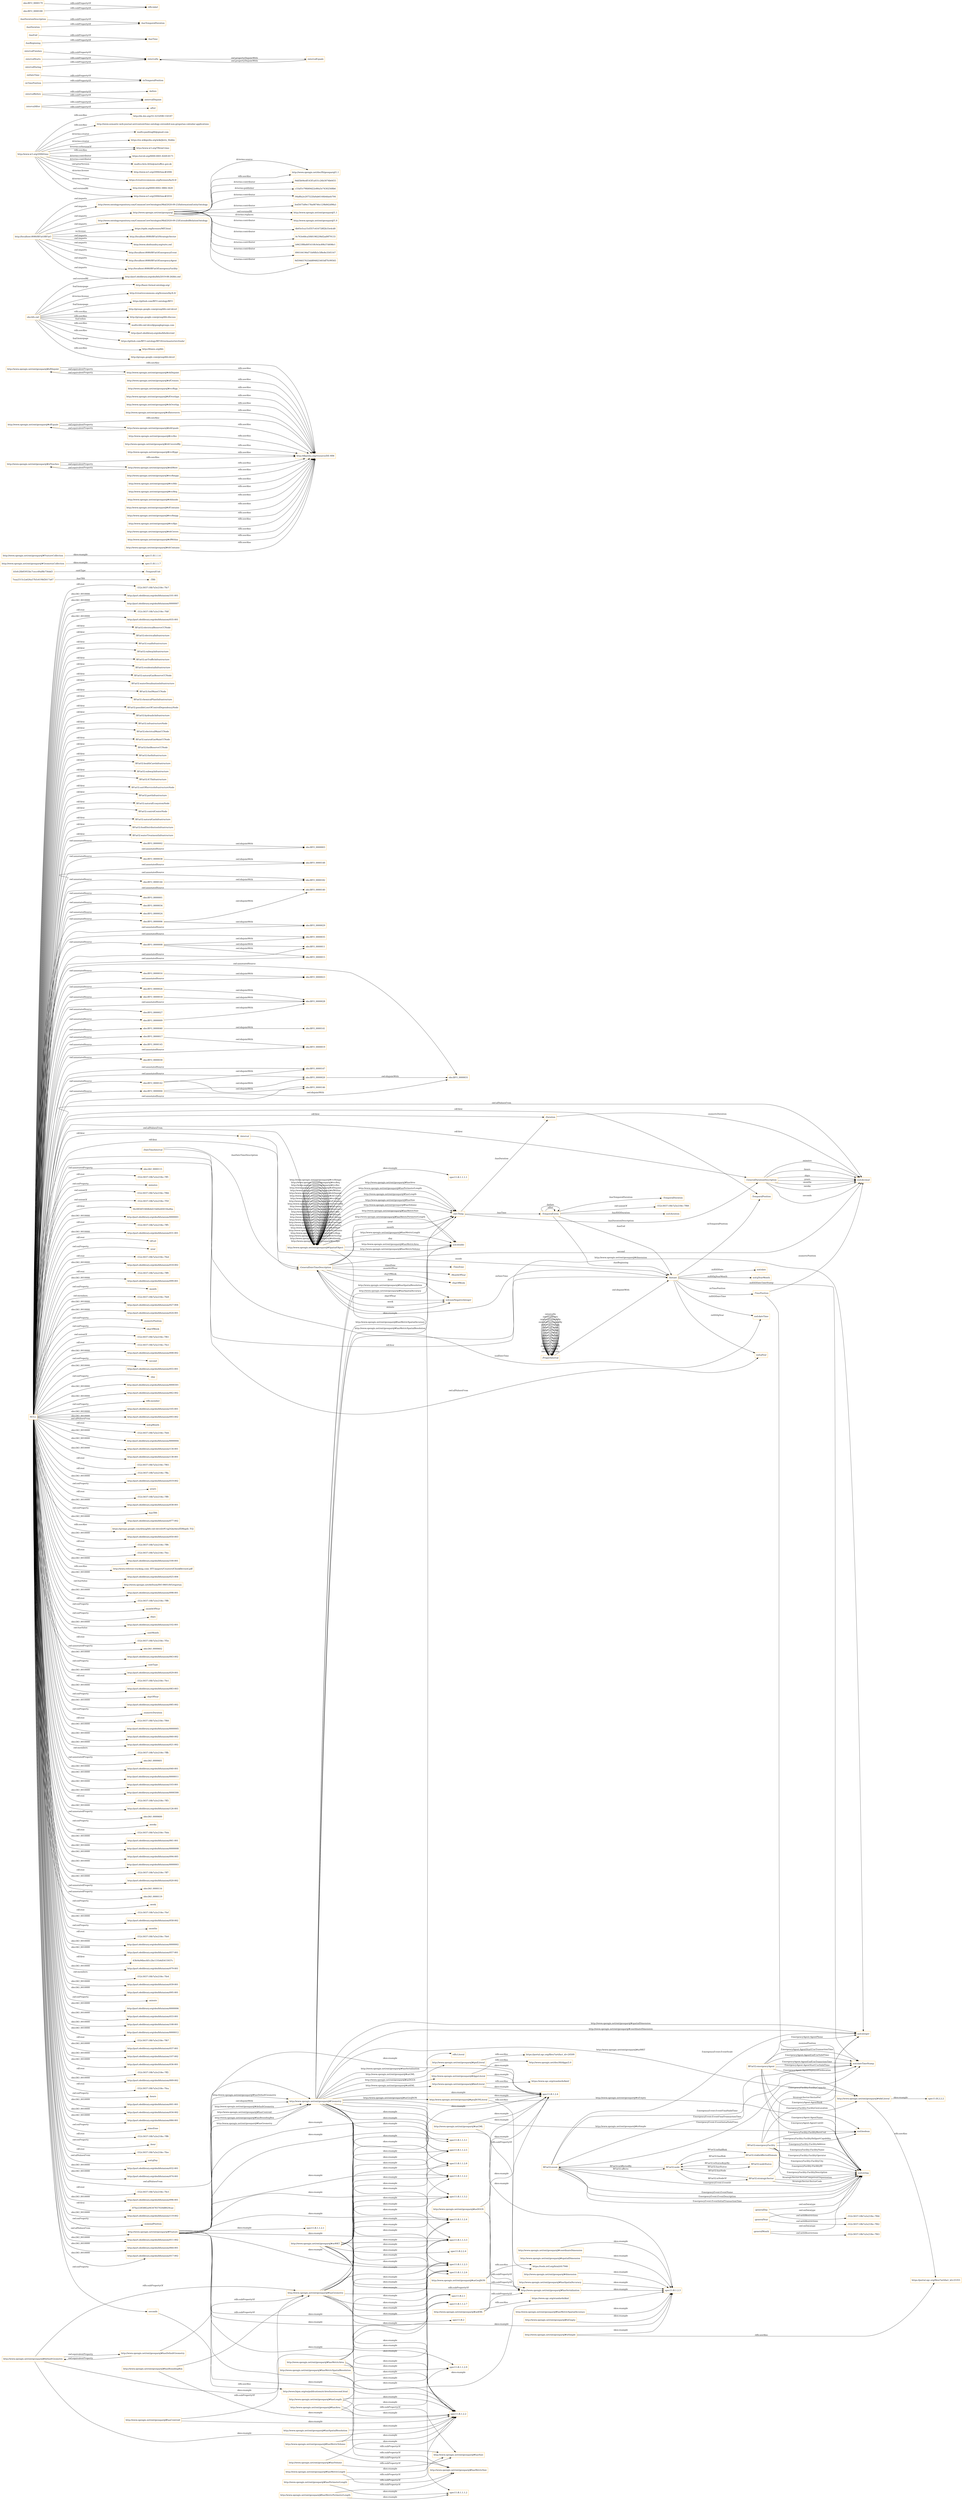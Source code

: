 digraph ar2dtool_diagram { 
rankdir=LR;
size="1501"
node [shape = rectangle, color="orange"]; "BFiaO2:electricalReserveCCNode" "BFiaO2:electricalInfrastructure" "BFiaO2:roadInfrastructure" "BFiaO2:railwayInfrastructure" "BFiaO2:node" "BFiaO2:event" "BFiaO2:airTrafficInfrastructure" "BFiaO2:strategicSector" "BFiaO2:residentialInfrastructure" "BFiaO2:emergencyAgent" "BFiaO2:emergencyFacility" "BFiaO2:nodeStatus" "BFiaO2:riskInAffectedDomain" "BFiaO2:naturalGasReserveCCNode" "BFiaO2:waterDesalinationInfrastructure" "BFiaO2:fuelMainCCNode" "BFiaO2:chemicalPlantInfrastructure" "BFiaO2:possibleLossOfControlDependencyNode" "BFiaO2:hydraulicInfrastructure" "BFiaO2:infrastructureNode" "BFiaO2:electricalMainCCNode" "BFiaO2:naturalGasMainCCNode" "BFiaO2:fuelReserveCCNode" "BFiaO2:fuelInfrastructure" "BFiaO2:healthCareInfrastructure" "BFiaO2:subwayInfrastructure" "BFiaO2:ICTInfrastructure" "BFiaO2:outOfServiceInfrastructureNode" "BFiaO2:portInfrastructure" "BFiaO2:naturalEcosystemNode" "BFiaO2:controlCenterNode" "BFiaO2:naturalGasInfrastructure" "BFiaO2:foodDistributionInfrastructure" "BFiaO2:waterTreatmentInfrastructure" "obo:BFO_0000002" "obo:BFO_0000144" "obo:BFO_0000035" "obo:BFO_0000003" "obo:BFO_0000148" "obo:BFO_0000026" "obo:BFO_0000008" "obo:BFO_0000141" "obo:BFO_0000001" "obo:BFO_0000034" "obo:BFO_0000024" "obo:BFO_0000006" "obo:BFO_0000016" "obo:BFO_0000038" "obo:BFO_0000028" "obo:BFO_0000140" "obo:BFO_0000031" "obo:BFO_0000029" "obo:BFO_0000019" "obo:BFO_0000147" "obo:BFO_0000040" "obo:BFO_0000023" "obo:BFO_0000182" "obo:BFO_0000027" "obo:BFO_0000017" "obo:BFO_0000011" "obo:BFO_0000009" "obo:BFO_0000145" "obo:BFO_0000142" "obo:BFO_0000030" "obo:BFO_0000020" "obo:BFO_0000004" "obo:BFO_0000015" "obo:BFO_0000018" "obo:BFO_0000146" ":TimeZone" ":GeneralDateTimeDescription" ":DateTimeInterval" ":TRS" ":TemporalDuration" ":Duration" ":GeneralDurationDescription" ":ProperInterval" ":TimePosition" "b5efc2fb85955bc7cecc49af8b756dd3" "7eaa2515c2a626a57b5c619bf2617a67" ":TemporalPosition" ":Interval" ":TemporalEntity" ":MonthOfYear" ":TemporalUnit" ":Instant" ":DayOfWeek" "http://www.opengis.net/ont/geosparql#SpatialObject" "http://www.opengis.net/ont/geosparql#GeometryCollection" "http://www.opengis.net/ont/geosparql#Geometry" "http://www.opengis.net/ont/geosparql#FeatureCollection" "http://www.opengis.net/ont/geosparql#Feature" ; /*classes style*/
	"http://www.opengis.net/ont/geosparql#sfDisjoint" -> "http://dbpedia.org/resource/DE-9IM" [ label = "rdfs:seeAlso" ];
	"http://www.opengis.net/ont/geosparql#sfDisjoint" -> "http://www.opengis.net/ont/geosparql#ehDisjoint" [ label = "owl:equivalentProperty" ];
	"http://www.opengis.net/ont/geosparql#asKML" -> "spec11:B.1.2.4" [ label = "skos:example" ];
	"http://www.opengis.net/ont/geosparql#asKML" -> "http://www.opengis.net/ont/geosparql#hasSerialization" [ label = "rdfs:subPropertyOf" ];
	"http://www.opengis.net/ont/geosparql#asKML" -> "https://www.ogc.org/standards/kml" [ label = "rdfs:seeAlso" ];
	"http://www.w3.org/2006/time" -> "http://orcid.org/0000-0002-3884-3420" [ label = "dcterms:creator" ];
	"http://www.w3.org/2006/time" -> "http://www.w3.org/TR/owl-time" [ label = "rdfs:seeAlso" ];
	"http://www.w3.org/2006/time" -> "http://dx.doi.org/10.3233/SW-150187" [ label = "rdfs:seeAlso" ];
	"http://www.w3.org/2006/time" -> "http://www.semantic-web-journal.net/content/time-ontology-extended-non-gregorian-calendar-applications" [ label = "rdfs:seeAlso" ];
	"http://www.w3.org/2006/time" -> "http://www.w3.org/TR/owl-time" [ label = "dcterms:isVersionOf" ];
	"http://www.w3.org/2006/time" -> "http://www.w3.org/2006/time#2016" [ label = "owl:versionIRI" ];
	"http://www.w3.org/2006/time" -> "mailto:panfeng66@gmail.com" [ label = "dcterms:creator" ];
	"http://www.w3.org/2006/time" -> "https://en.wikipedia.org/wiki/Jerry_Hobbs" [ label = "dcterms:creator" ];
	"http://www.w3.org/2006/time" -> "https://orcid.org/0000-0001-8269-8171" [ label = "dcterms:contributor" ];
	"http://www.w3.org/2006/time" -> "mailto:chris.little@metoffice.gov.uk" [ label = "dcterms:contributor" ];
	"http://www.w3.org/2006/time" -> "http://www.w3.org/2006/time#2006" [ label = "owl:priorVersion" ];
	"http://www.w3.org/2006/time" -> "https://creativecommons.org/licenses/by/4.0/" [ label = "dcterms:license" ];
	":generalDay" -> "-552c3037:18b7a5e218e:-7f64" [ label = "owl:withRestrictions" ];
	":generalDay" -> "xsd:string" [ label = "owl:onDatatype" ];
	":intervalBefore" -> ":intervalDisjoint" [ label = "rdfs:subPropertyOf" ];
	":intervalBefore" -> ":before" [ label = "rdfs:subPropertyOf" ];
	"http://www.opengis.net/ont/geosparql#hasSpatialResolution" -> "spec11:B.1.2.2" [ label = "skos:example" ];
	"http://www.opengis.net/ont/geosparql#asGeoJSON" -> "spec11:B.1.2.4" [ label = "skos:example" ];
	"http://www.opengis.net/ont/geosparql#asGeoJSON" -> "http://www.opengis.net/ont/geosparql#hasSerialization" [ label = "rdfs:subPropertyOf" ];
	"http://www.opengis.net/ont/geosparql#asGeoJSON" -> "https://tools.ietf.org/html/rfc7946" [ label = "rdfs:seeAlso" ];
	":inDateTime" -> ":inTemporalPosition" [ label = "rdfs:subPropertyOf" ];
	":intervalFinishes" -> ":intervalIn" [ label = "rdfs:subPropertyOf" ];
	"http://www.opengis.net/ont/geosparql#defaultGeometry" -> "spec11:B.2.1" [ label = "skos:example" ];
	"http://www.opengis.net/ont/geosparql#defaultGeometry" -> "http://www.opengis.net/ont/geosparql#hasGeometry" [ label = "rdfs:subPropertyOf" ];
	"http://www.opengis.net/ont/geosparql#defaultGeometry" -> "spec11:B.1.2.2" [ label = "skos:example" ];
	"http://www.opengis.net/ont/geosparql#defaultGeometry" -> "http://www.opengis.net/ont/geosparql#hasDefaultGeometry" [ label = "owl:equivalentProperty" ];
	"http://www.opengis.net/ont/geosparql#dggsLiteral" -> "http://www.opengis.net/doc/AS/dggs/2.0" [ label = "rdfs:seeAlso" ];
	"http://www.opengis.net/ont/geosparql#dggsLiteral" -> "spec11:B.1.2.4" [ label = "skos:example" ];
	"http://www.opengis.net/ont/geosparql#hasMetricPerimeterLength" -> "http://www.opengis.net/ont/geosparql#hasMetricSize" [ label = "rdfs:subPropertyOf" ];
	"http://www.opengis.net/ont/geosparql#hasMetricPerimeterLength" -> "spec11:B.1.1.1.2" [ label = "skos:example" ];
	"http://www.opengis.net/ont/geosparql#hasMetricVolume" -> "spec11:B.1.2.2" [ label = "skos:example" ];
	"http://www.opengis.net/ont/geosparql#hasMetricVolume" -> "http://www.opengis.net/ont/geosparql#hasMetricSize" [ label = "rdfs:subPropertyOf" ];
	"http://www.opengis.net/ont/geosparql#hasMetricVolume" -> "spec11:B.1.1.2.9" [ label = "skos:example" ];
	":hasEnd" -> ":hasTime" [ label = "rdfs:subPropertyOf" ];
	"http://www.opengis.net/ont/geosparql#hasMetricSpatialAccuracy" -> "spec11:B.1.2.3" [ label = "skos:example" ];
	"http://www.opengis.net/ont/geosparql#SpatialObject" -> "spec11:B.1.1.1.1" [ label = "skos:example" ];
	"http://www.opengis.net/ont/geosparql#SpatialObject" -> "spec11:B.1.1.1.2" [ label = "skos:example" ];
	"obo:BFO_0000002" -> "obo:BFO_0000003" [ label = "owl:disjointWith" ];
	"obo:BFO_0000144" -> "obo:BFO_0000182" [ label = "owl:disjointWith" ];
	"http://www.opengis.net/ont/geosparql#sfCrosses" -> "http://dbpedia.org/resource/DE-9IM" [ label = "rdfs:seeAlso" ];
	":hasDurationDescription" -> ":hasTemporalDuration" [ label = "rdfs:subPropertyOf" ];
	"http://www.opengis.net/ont/geosparql#asDGGS" -> "spec11:B.1.2.4" [ label = "skos:example" ];
	"http://www.opengis.net/ont/geosparql#asDGGS" -> "http://www.opengis.net/ont/geosparql#hasSerialization" [ label = "rdfs:subPropertyOf" ];
	"http://www.opengis.net/ont/geosparql#rcc8tpp" -> "http://dbpedia.org/resource/DE-9IM" [ label = "rdfs:seeAlso" ];
	"http://www.opengis.net/ont/geosparql" -> "http://www.opengis.net/doc/IS/geosparql/1.1" [ label = "rdfs:seeAlso" ];
	"http://www.opengis.net/ont/geosparql" -> "9dd5b04edf143f1a031c26b3074b6455" [ label = "dcterms:contributor" ];
	"http://www.opengis.net/ont/geosparql" -> "c33af1e79fd49d22e80a5e74302568b6" [ label = "dcterms:publisher" ];
	"http://www.opengis.net/ont/geosparql" -> "04a8fa2e207522fa0ab6144b4daeb704" [ label = "dcterms:contributor" ];
	"http://www.opengis.net/ont/geosparql" -> "3ed5675d9e178a08746c129b842d98a1" [ label = "dcterms:contributor" ];
	"http://www.opengis.net/ont/geosparql" -> "http://www.opengis.net/ont/geosparql/1.1" [ label = "owl:versionIRI" ];
	"http://www.opengis.net/ont/geosparql" -> "http://www.opengis.net/ont/geosparql/1.0" [ label = "dcterms:replaces" ];
	"http://www.opengis.net/ont/geosparql" -> "4b05e5ca15cf357c416728f2b33e4cd0" [ label = "dcterms:contributor" ];
	"http://www.opengis.net/ont/geosparql" -> "0c763e68ca5f48198229bf2ad9f79133" [ label = "dcterms:contributor" ];
	"http://www.opengis.net/ont/geosparql" -> "b9623f8bd0f1610fc9cbc89b37d698e1" [ label = "dcterms:contributor" ];
	"http://www.opengis.net/ont/geosparql" -> "890104196d71bf4fb5c5f8e8e3505167" [ label = "dcterms:contributor" ];
	"http://www.opengis.net/ont/geosparql" -> "http://www.opengis.net/doc/IS/geosparql/1.1" [ label = "dcterms:source" ];
	"http://www.opengis.net/ont/geosparql" -> "9d594657633dd894825403df7fc99565" [ label = "dcterms:contributor" ];
	":intervalIn" -> ":intervalEquals" [ label = "owl:propertyDisjointWith" ];
	":inTimePosition" -> ":inTemporalPosition" [ label = "rdfs:subPropertyOf" ];
	"http://www.opengis.net/ont/geosparql#sfOverlaps" -> "http://dbpedia.org/resource/DE-9IM" [ label = "rdfs:seeAlso" ];
	"http://www.opengis.net/ont/geosparql#ehDisjoint" -> "http://dbpedia.org/resource/DE-9IM" [ label = "rdfs:seeAlso" ];
	"http://www.opengis.net/ont/geosparql#ehDisjoint" -> "http://www.opengis.net/ont/geosparql#sfDisjoint" [ label = "owl:equivalentProperty" ];
	"obo:BFO_0000018" -> "obo:BFO_0000028" [ label = "owl:disjointWith" ];
	"http://www.opengis.net/ont/geosparql#hasMetricLength" -> "spec11:B.1.2.2" [ label = "skos:example" ];
	"http://www.opengis.net/ont/geosparql#hasMetricLength" -> "http://www.opengis.net/ont/geosparql#hasMetricSize" [ label = "rdfs:subPropertyOf" ];
	"obo:BFO_0000026" -> "obo:BFO_0000028" [ label = "owl:disjointWith" ];
	"http://www.opengis.net/ont/geosparql#ehOverlap" -> "http://dbpedia.org/resource/DE-9IM" [ label = "rdfs:seeAlso" ];
	"http://www.opengis.net/ont/geosparql#sfIntersects" -> "http://dbpedia.org/resource/DE-9IM" [ label = "rdfs:seeAlso" ];
	"http://www.opengis.net/ont/geosparql#hasPerimeterLength" -> "spec11:B.1.1.1.2" [ label = "skos:example" ];
	"http://www.opengis.net/ont/geosparql#hasPerimeterLength" -> "http://www.opengis.net/ont/geosparql#hasSize" [ label = "rdfs:subPropertyOf" ];
	"http://www.opengis.net/ont/geosparql#hasBoundingBox" -> "spec11:B.1.2.2" [ label = "skos:example" ];
	"http://www.opengis.net/ont/geosparql#hasBoundingBox" -> "http://www.opengis.net/ont/geosparql#hasGeometry" [ label = "rdfs:subPropertyOf" ];
	"http://www.opengis.net/ont/geosparql#sfEquals" -> "http://dbpedia.org/resource/DE-9IM" [ label = "rdfs:seeAlso" ];
	"http://www.opengis.net/ont/geosparql#sfEquals" -> "http://www.opengis.net/ont/geosparql#ehEquals" [ label = "owl:equivalentProperty" ];
	":generalYear" -> "-552c3037:18b7a5e218e:-7f62" [ label = "owl:withRestrictions" ];
	":generalYear" -> "xsd:string" [ label = "owl:onDatatype" ];
	"http://www.opengis.net/ont/geosparql#rcc8ec" -> "http://dbpedia.org/resource/DE-9IM" [ label = "rdfs:seeAlso" ];
	":intervalStarts" -> ":intervalIn" [ label = "rdfs:subPropertyOf" ];
	":intervalDuring" -> ":intervalIn" [ label = "rdfs:subPropertyOf" ];
	"http://www.opengis.net/ont/geosparql#wktLiteral" -> "spec11:B.2.2.2" [ label = "skos:example" ];
	"http://www.opengis.net/ont/geosparql#wktLiteral" -> "https://portal.ogc.org/files/?artifact_id=25355" [ label = "rdfs:seeAlso" ];
	":ProperInterval" -> ":Instant" [ label = "owl:disjointWith" ];
	":seconds" -> "http://www.bipm.org/en/publications/si-brochure/second.html" [ label = "rdfs:seeAlso" ];
	"obo:BFO_0000142" -> "obo:BFO_0000146" [ label = "owl:disjointWith" ];
	"obo:BFO_0000142" -> "obo:BFO_0000147" [ label = "owl:disjointWith" ];
	"http://www.opengis.net/ont/geosparql#isEmpty" -> "spec11:B.1.2.3" [ label = "skos:example" ];
	"http://www.opengis.net/ont/geosparql#ehCoveredBy" -> "http://dbpedia.org/resource/DE-9IM" [ label = "rdfs:seeAlso" ];
	"http://www.opengis.net/ont/geosparql#rcc8tppi" -> "http://dbpedia.org/resource/DE-9IM" [ label = "rdfs:seeAlso" ];
	"obo:BFO_0000008" -> "obo:BFO_0000011" [ label = "owl:disjointWith" ];
	"obo:BFO_0000008" -> "obo:BFO_0000035" [ label = "owl:disjointWith" ];
	"obo:BFO_0000008" -> "obo:BFO_0000015" [ label = "owl:disjointWith" ];
	":generalMonth" -> "-552c3037:18b7a5e218e:-7f63" [ label = "owl:withRestrictions" ];
	":generalMonth" -> "xsd:string" [ label = "owl:onDatatype" ];
	"http://www.opengis.net/ont/geosparql#sfTouches" -> "http://dbpedia.org/resource/DE-9IM" [ label = "rdfs:seeAlso" ];
	"http://www.opengis.net/ont/geosparql#sfTouches" -> "http://www.opengis.net/ont/geosparql#ehMeet" [ label = "owl:equivalentProperty" ];
	"http://www.opengis.net/ont/geosparql#rcc8ntppi" -> "http://dbpedia.org/resource/DE-9IM" [ label = "rdfs:seeAlso" ];
	":intervalEquals" -> ":intervalIn" [ label = "owl:propertyDisjointWith" ];
	"obo:BFO_0000016" -> "obo:BFO_0000023" [ label = "owl:disjointWith" ];
	"obo:BFO_0000179" -> "rdfs:label" [ label = "rdfs:subPropertyOf" ];
	"http://www.opengis.net/ont/geosparql#hasVolume" -> "spec11:B.1.2.2" [ label = "skos:example" ];
	"http://www.opengis.net/ont/geosparql#hasVolume" -> "http://www.opengis.net/ont/geosparql#hasSize" [ label = "rdfs:subPropertyOf" ];
	"http://www.opengis.net/ont/geosparql#hasCentroid" -> "http://www.opengis.net/ont/geosparql#hasGeometry" [ label = "rdfs:subPropertyOf" ];
	"http://www.opengis.net/ont/geosparql#hasCentroid" -> "spec11:B.1.2.2" [ label = "skos:example" ];
	"http://www.opengis.net/ont/geosparql#coordinateDimension" -> "spec11:B.1.2.3" [ label = "skos:example" ];
	"http://www.opengis.net/ont/geosparql#hasGeometry" -> "spec11:B.1.1.2.3" [ label = "skos:example" ];
	"http://www.opengis.net/ont/geosparql#hasGeometry" -> "spec11:B.1.1.2.6" [ label = "skos:example" ];
	"http://www.opengis.net/ont/geosparql#hasGeometry" -> "spec11:B.1.2.3" [ label = "skos:example" ];
	"http://www.opengis.net/ont/geosparql#hasGeometry" -> "spec11:B.1.2.4" [ label = "skos:example" ];
	"http://www.opengis.net/ont/geosparql#hasGeometry" -> "spec11:B.1.1.3.2" [ label = "skos:example" ];
	"http://www.opengis.net/ont/geosparql#hasGeometry" -> "spec11:B.1.2.2" [ label = "skos:example" ];
	"http://www.opengis.net/ont/geosparql#hasGeometry" -> "spec11:B.1.1.2.4" [ label = "skos:example" ];
	"http://www.opengis.net/ont/geosparql#hasGeometry" -> "spec11:B.1.1.2.5" [ label = "skos:example" ];
	"http://www.opengis.net/ont/geosparql#hasGeometry" -> "spec11:B.1.1.2.8" [ label = "skos:example" ];
	"http://www.opengis.net/ont/geosparql#hasGeometry" -> "spec11:B.2" [ label = "skos:example" ];
	"http://www.opengis.net/ont/geosparql#hasGeometry" -> "spec11:B.1.1.2.2" [ label = "skos:example" ];
	"http://www.opengis.net/ont/geosparql#hasGeometry" -> "spec11:B.1.1.3.3" [ label = "skos:example" ];
	"http://www.opengis.net/ont/geosparql#spatialDimension" -> "spec11:B.1.2.3" [ label = "skos:example" ];
	"http://www.opengis.net/ont/geosparql#rcc8dc" -> "http://dbpedia.org/resource/DE-9IM" [ label = "rdfs:seeAlso" ];
	"obo:BFO_0000040" -> "obo:BFO_0000141" [ label = "owl:disjointWith" ];
	"http://www.opengis.net/ont/geosparql#hasLength" -> "spec11:B.1.2.2" [ label = "skos:example" ];
	"http://www.opengis.net/ont/geosparql#hasLength" -> "http://www.opengis.net/ont/geosparql#hasSize" [ label = "rdfs:subPropertyOf" ];
	"http://www.opengis.net/ont/geosparql#hasLength" -> "spec11:B.1.1.2.7" [ label = "skos:example" ];
	"http://www.opengis.net/ont/geosparql#hasArea" -> "spec11:B.1.2.2" [ label = "skos:example" ];
	"http://www.opengis.net/ont/geosparql#hasArea" -> "http://www.opengis.net/ont/geosparql#hasSize" [ label = "rdfs:subPropertyOf" ];
	"http://www.opengis.net/ont/geosparql#hasArea" -> "spec11:B.1.1.2.4" [ label = "skos:example" ];
	"http://www.opengis.net/ont/geosparql#hasMetricSpatialResolution" -> "spec11:B.1.2.2" [ label = "skos:example" ];
	"http://www.opengis.net/ont/geosparql#hasMetricSpatialResolution" -> "spec11:B.1.1.2.6" [ label = "skos:example" ];
	":hasDuration" -> ":hasTemporalDuration" [ label = "rdfs:subPropertyOf" ];
	"http://www.opengis.net/ont/geosparql#hasMetricArea" -> "spec11:B.1.1.2.3" [ label = "skos:example" ];
	"http://www.opengis.net/ont/geosparql#hasMetricArea" -> "http://www.opengis.net/ont/geosparql#hasMetricSize" [ label = "rdfs:subPropertyOf" ];
	"http://www.opengis.net/ont/geosparql#hasMetricArea" -> "spec11:B.1.1.2.9" [ label = "skos:example" ];
	"http://www.opengis.net/ont/geosparql#hasMetricArea" -> "spec11:B.1.2.2" [ label = "skos:example" ];
	"http://www.opengis.net/ont/geosparql#hasMetricArea" -> "spec11:B.1.1.3.3" [ label = "skos:example" ];
	"obo:BFO_0000006" -> "obo:BFO_0000029" [ label = "owl:disjointWith" ];
	"obo:BFO_0000006" -> "obo:BFO_0000140" [ label = "owl:disjointWith" ];
	":hasBeginning" -> ":hasTime" [ label = "rdfs:subPropertyOf" ];
	"http://www.opengis.net/ont/geosparql#ehMeet" -> "http://dbpedia.org/resource/DE-9IM" [ label = "rdfs:seeAlso" ];
	"http://www.opengis.net/ont/geosparql#ehMeet" -> "http://www.opengis.net/ont/geosparql#sfTouches" [ label = "owl:equivalentProperty" ];
	"http://www.opengis.net/ont/geosparql#rcc8eq" -> "http://dbpedia.org/resource/DE-9IM" [ label = "rdfs:seeAlso" ];
	"http://www.opengis.net/ont/geosparql#ehInside" -> "http://dbpedia.org/resource/DE-9IM" [ label = "rdfs:seeAlso" ];
	"http://www.opengis.net/ont/geosparql#dimension" -> "spec11:B.1.2.3" [ label = "skos:example" ];
	"http://www.opengis.net/ont/geosparql#FeatureCollection" -> "spec11:B.1.1.6" [ label = "skos:example" ];
	"http://www.opengis.net/ont/geosparql#sfContains" -> "http://dbpedia.org/resource/DE-9IM" [ label = "rdfs:seeAlso" ];
	"http://www.opengis.net/ont/geosparql#asWKT" -> "spec11:B.1.1.2.3" [ label = "skos:example" ];
	"http://www.opengis.net/ont/geosparql#asWKT" -> "spec11:B.1.2.2" [ label = "skos:example" ];
	"http://www.opengis.net/ont/geosparql#asWKT" -> "http://www.opengis.net/ont/geosparql#hasSerialization" [ label = "rdfs:subPropertyOf" ];
	"http://www.opengis.net/ont/geosparql#asWKT" -> "spec11:B.1.1.2.2" [ label = "skos:example" ];
	"http://www.opengis.net/ont/geosparql#asWKT" -> "spec11:B.1.1.3.3" [ label = "skos:example" ];
	"http://www.opengis.net/ont/geosparql#asWKT" -> "spec11:B.1.1.2.8" [ label = "skos:example" ];
	"http://www.opengis.net/ont/geosparql#asWKT" -> "spec11:B.1.1.2.5" [ label = "skos:example" ];
	"http://www.opengis.net/ont/geosparql#asWKT" -> "spec11:B.1.1.2.4" [ label = "skos:example" ];
	"http://www.opengis.net/ont/geosparql#asWKT" -> "spec11:B.1.1.3.2" [ label = "skos:example" ];
	"http://www.opengis.net/ont/geosparql#asWKT" -> "spec11:B.1.1.3.1" [ label = "skos:example" ];
	"http://www.opengis.net/ont/geosparql#asWKT" -> "spec11:B.1.1.2.6" [ label = "skos:example" ];
	"http://www.opengis.net/ont/geosparql#asWKT" -> "spec11:B.2.2.4" [ label = "skos:example" ];
	"http://www.opengis.net/ont/geosparql#asWKT" -> "spec11:B.2.1" [ label = "skos:example" ];
	"http://localhost:8080/BFiaO/BFiaO" -> "http://www.ontologyrepository.com/CommonCoreOntologies/Mid/2020-09-23/ExtendedRelationOntology" [ label = "owl:imports" ];
	"http://localhost:8080/BFiaO/BFiaO" -> "http://www.w3.org/2006/time#2016" [ label = "owl:imports" ];
	"http://localhost:8080/BFiaO/BFiaO" -> "http://www.opengis.net/ont/geosparql" [ label = "owl:imports" ];
	"http://localhost:8080/BFiaO/BFiaO" -> "https://spdx.org/licenses/MIT.html" [ label = "ns:license" ];
	"http://localhost:8080/BFiaO/BFiaO" -> "http://localhost:8080/BFiaO/StrategicSector" [ label = "owl:imports" ];
	"http://localhost:8080/BFiaO/BFiaO" -> "http://www.obofoundry.org/ro/ro.owl" [ label = "owl:imports" ];
	"http://localhost:8080/BFiaO/BFiaO" -> "http://localhost:8080/BFiaO/EmergencyEvent" [ label = "owl:imports" ];
	"http://localhost:8080/BFiaO/BFiaO" -> "http://localhost:8080/BFiaO/EmergencyAgent" [ label = "owl:imports" ];
	"http://localhost:8080/BFiaO/BFiaO" -> "http://purl.obolibrary.org/obo/bfo/2019-08-26/bfo.owl" [ label = "owl:imports" ];
	"http://localhost:8080/BFiaO/BFiaO" -> "http://localhost:8080/BFiaO/EmergencyFacility" [ label = "owl:imports" ];
	"http://localhost:8080/BFiaO/BFiaO" -> "http://www.ontologyrepository.com/CommonCoreOntologies/Mid/2020-09-23/InformationEntityOntology" [ label = "owl:imports" ];
	"obo:bfo.owl" -> "http://creativecommons.org/licenses/by/4.0/" [ label = "dcterms:license" ];
	"obo:bfo.owl" -> "https://github.com/BFO-ontology/BFO" [ label = "foaf:homepage" ];
	"obo:bfo.owl" -> "http://groups.google.com/group/bfo-owl-devel" [ label = "rdfs:seeAlso" ];
	"obo:bfo.owl" -> "http://groups.google.com/group/bfo-discuss" [ label = "rdfs:seeAlso" ];
	"obo:bfo.owl" -> "mailto:bfo-owl-devel@googlegroups.com" [ label = "foaf:mbox" ];
	"obo:bfo.owl" -> "http://purl.obolibrary.org/obo/bfo/dev/owl" [ label = "rdfs:seeAlso" ];
	"obo:bfo.owl" -> "https://github.com/BFO-ontology/BFO/tree/master/src/tools/" [ label = "rdfs:seeAlso" ];
	"obo:bfo.owl" -> "http://ifomis.org/bfo" [ label = "foaf:homepage" ];
	"obo:bfo.owl" -> "http://purl.obolibrary.org/obo/bfo/2019-08-26/bfo.owl" [ label = "owl:versionIRI" ];
	"obo:bfo.owl" -> "http://groups.google.com/group/bfo-devel" [ label = "rdfs:seeAlso" ];
	"obo:bfo.owl" -> "http://basic-formal-ontology.org/" [ label = "foaf:homepage" ];
	"http://www.opengis.net/ont/geosparql#rcc8ntpp" -> "http://dbpedia.org/resource/DE-9IM" [ label = "rdfs:seeAlso" ];
	"http://www.opengis.net/ont/geosparql#rcc8po" -> "http://dbpedia.org/resource/DE-9IM" [ label = "rdfs:seeAlso" ];
	"http://www.opengis.net/ont/geosparql#ehCovers" -> "http://dbpedia.org/resource/DE-9IM" [ label = "rdfs:seeAlso" ];
	"obo:BFO_0000009" -> "obo:BFO_0000028" [ label = "owl:disjointWith" ];
	"http://www.opengis.net/ont/geosparql#hasDefaultGeometry" -> "http://www.opengis.net/ont/geosparql#defaultGeometry" [ label = "owl:equivalentProperty" ];
	"http://www.opengis.net/ont/geosparql#hasDefaultGeometry" -> "http://www.opengis.net/ont/geosparql#hasGeometry" [ label = "rdfs:subPropertyOf" ];
	"http://www.opengis.net/ont/geosparql#hasSerialization" -> "spec11:B.1.2.3" [ label = "skos:example" ];
	":TemporalEntity" -> "-552c3037:18b7a5e218e:-7f68" [ label = "owl:unionOf" ];
	"http://www.opengis.net/ont/geosparql#geoJSONLiteral" -> "spec11:B.1.2.4" [ label = "skos:example" ];
	"http://www.opengis.net/ont/geosparql#geoJSONLiteral" -> "https://tools.ietf.org/html/rfc7946" [ label = "rdfs:seeAlso" ];
	"http://www.opengis.net/ont/geosparql#sfWithin" -> "http://dbpedia.org/resource/DE-9IM" [ label = "rdfs:seeAlso" ];
	"obo:BFO_0000038" -> "obo:BFO_0000148" [ label = "owl:disjointWith" ];
	"obo:BFO_0000017" -> "obo:BFO_0000019" [ label = "owl:disjointWith" ];
	"obo:BFO_0000180" -> "rdfs:label" [ label = "rdfs:subPropertyOf" ];
	"http://www.opengis.net/ont/geosparql#hasSpatialAccuracy" -> "spec11:B.1.2.3" [ label = "skos:example" ];
	"NULL" -> "obo:IAO_0000115" [ label = "owl:annotatedProperty" ];
	"NULL" -> "-552c3037:18b7a5e218e:-7ff1" [ label = "rdf:rest" ];
	"NULL" -> "obo:BFO_0000142" [ label = "owl:annotatedSource" ];
	"NULL" -> ":minutes" [ label = "owl:onProperty" ];
	"NULL" -> "-552c3037:18b7a5e218e:-7f66" [ label = "owl:unionOf" ];
	"NULL" -> "-552c3037:18b7a5e218e:-7f5f" [ label = "owl:unionOf" ];
	"NULL" -> "36c0856f336fdb4d21b60e6041fda4ba" [ label = "rdf:first" ];
	"NULL" -> "http://purl.obolibrary.org/obo/bfo/axiom/0000001" [ label = "obo:IAO_0010000" ];
	"NULL" -> "-552c3037:18b7a5e218e:-7ff5" [ label = "rdf:rest" ];
	"NULL" -> "http://purl.obolibrary.org/obo/bfo/axiom/031-001" [ label = "obo:IAO_0010000" ];
	"NULL" -> "obo:BFO_0000006" [ label = "owl:annotatedSource" ];
	"NULL" -> "rdf:nil" [ label = "rdf:rest" ];
	"NULL" -> ":year" [ label = "owl:onProperty" ];
	"NULL" -> "-552c3037:18b7a5e218e:-7fed" [ label = "rdf:rest" ];
	"NULL" -> ":GeneralDateTimeDescription" [ label = "rdf:first" ];
	"NULL" -> "http://purl.obolibrary.org/obo/bfo/axiom/018-002" [ label = "obo:IAO_0010000" ];
	"NULL" -> "BFiaO2:electricalReserveCCNode" [ label = "rdf:first" ];
	"NULL" -> "-552c3037:18b7a5e218e:-7ff9" [ label = "rdf:rest" ];
	"NULL" -> "http://purl.obolibrary.org/obo/bfo/axiom/099-001" [ label = "obo:IAO_0010000" ];
	"NULL" -> ":month" [ label = "owl:onProperty" ];
	"NULL" -> "-552c3037:18b7a5e218e:-7fe8" [ label = "owl:members" ];
	"NULL" -> "http://purl.obolibrary.org/obo/bfo/axiom/027-004" [ label = "obo:IAO_0010000" ];
	"NULL" -> "http://purl.obolibrary.org/obo/bfo/axiom/024-001" [ label = "obo:IAO_0010000" ];
	"NULL" -> ":numericPosition" [ label = "owl:onProperty" ];
	"NULL" -> ":dayOfWeek" [ label = "owl:onProperty" ];
	"NULL" -> "-552c3037:18b7a5e218e:-7f61" [ label = "owl:unionOf" ];
	"NULL" -> "obo:BFO_0000148" [ label = "owl:annotatedSource" ];
	"NULL" -> "BFiaO2:chemicalPlantInfrastructure" [ label = "rdf:first" ];
	"NULL" -> "obo:BFO_0000011" [ label = "owl:annotatedSource" ];
	"NULL" -> "-552c3037:18b7a5e218e:-7fe2" [ label = "rdf:rest" ];
	"NULL" -> "http://purl.obolibrary.org/obo/bfo/axiom/008-002" [ label = "obo:IAO_0010000" ];
	"NULL" -> ":second" [ label = "owl:onProperty" ];
	"NULL" -> "http://purl.obolibrary.org/obo/bfo/axiom/055-001" [ label = "obo:IAO_0010000" ];
	"NULL" -> ":day" [ label = "owl:onProperty" ];
	"NULL" -> "http://purl.obolibrary.org/obo/bfo/axiom/0000301" [ label = "obo:IAO_0010000" ];
	"NULL" -> "http://purl.obolibrary.org/obo/bfo/axiom/062-002" [ label = "obo:IAO_0010000" ];
	"NULL" -> "obo:BFO_0000026" [ label = "owl:annotatedSource" ];
	"NULL" -> "rdfs:member" [ label = "owl:onProperty" ];
	"NULL" -> "http://purl.obolibrary.org/obo/bfo/axiom/105-001" [ label = "obo:IAO_0010000" ];
	"NULL" -> "http://purl.obolibrary.org/obo/bfo/axiom/093-002" [ label = "obo:IAO_0010000" ];
	"NULL" -> "xsd:gMonth" [ label = "owl:allValuesFrom" ];
	"NULL" -> "-552c3037:18b7a5e218e:-7fe6" [ label = "rdf:rest" ];
	"NULL" -> "BFiaO2:roadInfrastructure" [ label = "rdf:first" ];
	"NULL" -> "obo:BFO_0000034" [ label = "owl:annotatedSource" ];
	"NULL" -> "http://purl.obolibrary.org/obo/bfo/axiom/0000004" [ label = "obo:IAO_0010000" ];
	"NULL" -> "http://purl.obolibrary.org/obo/bfo/axiom/134-001" [ label = "obo:IAO_0010000" ];
	"NULL" -> "http://purl.obolibrary.org/obo/bfo/axiom/138-001" [ label = "obo:IAO_0010000" ];
	"NULL" -> "obo:BFO_0000008" [ label = "owl:annotatedSource" ];
	"NULL" -> "-552c3037:18b7a5e218e:-7f65" [ label = "rdf:rest" ];
	"NULL" -> "obo:BFO_0000140" [ label = "owl:annotatedSource" ];
	"NULL" -> "-552c3037:18b7a5e218e:-7ffa" [ label = "rdf:rest" ];
	"NULL" -> "http://purl.obolibrary.org/obo/bfo/axiom/019-002" [ label = "obo:IAO_0010000" ];
	"NULL" -> ":years" [ label = "owl:onProperty" ];
	"NULL" -> "BFiaO2:electricalInfrastructure" [ label = "rdf:first" ];
	"NULL" -> "-552c3037:18b7a5e218e:-7ff0" [ label = "rdf:rest" ];
	"NULL" -> "http://purl.obolibrary.org/obo/bfo/axiom/038-001" [ label = "obo:IAO_0010000" ];
	"NULL" -> "BFiaO2:waterDesalinationInfrastructure" [ label = "rdf:first" ];
	"NULL" -> ":hasTRS" [ label = "owl:onProperty" ];
	"NULL" -> "http://purl.obolibrary.org/obo/bfo/axiom/077-002" [ label = "obo:IAO_0010000" ];
	"NULL" -> "https://groups.google.com/d/msg/bfo-owl-devel/s9Uug5QmAws/ZDRnpiIi_TUJ" [ label = "rdfs:seeAlso" ];
	"NULL" -> "BFiaO2:railwayInfrastructure" [ label = "rdf:first" ];
	"NULL" -> "BFiaO2:possibleLossOfControlDependencyNode" [ label = "rdf:first" ];
	"NULL" -> "http://purl.obolibrary.org/obo/bfo/axiom/050-003" [ label = "obo:IAO_0010000" ];
	"NULL" -> "-552c3037:18b7a5e218e:-7ff4" [ label = "rdf:rest" ];
	"NULL" -> "-552c3037:18b7a5e218e:-7fec" [ label = "rdf:rest" ];
	"NULL" -> "obo:BFO_0000031" [ label = "owl:annotatedSource" ];
	"NULL" -> "BFiaO2:waterTreatmentInfrastructure" [ label = "rdf:first" ];
	"NULL" -> "http://purl.obolibrary.org/obo/bfo/axiom/100-001" [ label = "obo:IAO_0010000" ];
	"NULL" -> "http://www.referent-tracking.com/_RTU/papers/CeustersICbookRevised.pdf" [ label = "rdfs:seeAlso" ];
	"NULL" -> "http://purl.obolibrary.org/obo/bfo/axiom/025-004" [ label = "obo:IAO_0010000" ];
	"NULL" -> "http://www.opengis.net/def/uom/ISO-8601/0/Gregorian" [ label = "owl:hasValue" ];
	"NULL" -> "BFiaO2:fuelMainCCNode" [ label = "rdf:first" ];
	"NULL" -> "http://purl.obolibrary.org/obo/bfo/axiom/098-001" [ label = "obo:IAO_0010000" ];
	"NULL" -> "-552c3037:18b7a5e218e:-7ff8" [ label = "rdf:rest" ];
	"NULL" -> ":monthOfYear" [ label = "owl:onProperty" ];
	"NULL" -> ":days" [ label = "owl:onProperty" ];
	"NULL" -> "http://purl.obolibrary.org/obo/bfo/axiom/102-001" [ label = "obo:IAO_0010000" ];
	"NULL" -> "BFiaO2:portInfrastructure" [ label = "rdf:first" ];
	"NULL" -> ":unitMonth" [ label = "owl:hasValue" ];
	"NULL" -> "-552c3037:18b7a5e218e:-7f5e" [ label = "rdf:rest" ];
	"NULL" -> "BFiaO2:healthCareInfrastructure" [ label = "rdf:first" ];
	"NULL" -> "obo:IAO_0000602" [ label = "owl:annotatedProperty" ];
	"NULL" -> "http://purl.obolibrary.org/obo/bfo/axiom/063-002" [ label = "obo:IAO_0010000" ];
	"NULL" -> ":unitType" [ label = "owl:onProperty" ];
	"NULL" -> "http://purl.obolibrary.org/obo/bfo/axiom/029-001" [ label = "obo:IAO_0010000" ];
	"NULL" -> "-552c3037:18b7a5e218e:-7fe1" [ label = "rdf:rest" ];
	"NULL" -> "obo:BFO_0000024" [ label = "owl:annotatedSource" ];
	"NULL" -> "http://purl.obolibrary.org/obo/bfo/axiom/083-003" [ label = "obo:IAO_0010000" ];
	"NULL" -> ":dayOfYear" [ label = "owl:onProperty" ];
	"NULL" -> "http://purl.obolibrary.org/obo/bfo/axiom/085-002" [ label = "obo:IAO_0010000" ];
	"NULL" -> ":numericDuration" [ label = "owl:onProperty" ];
	"NULL" -> "BFiaO2:fuelReserveCCNode" [ label = "rdf:first" ];
	"NULL" -> "obo:BFO_0000029" [ label = "owl:annotatedSource" ];
	"NULL" -> "BFiaO2:ICTInfrastructure" [ label = "rdf:first" ];
	"NULL" -> "-552c3037:18b7a5e218e:-7f60" [ label = "rdf:rest" ];
	"NULL" -> "obo:BFO_0000017" [ label = "owl:annotatedSource" ];
	"NULL" -> "obo:BFO_0000147" [ label = "owl:annotatedSource" ];
	"NULL" -> "BFiaO2:naturalGasMainCCNode" [ label = "rdf:first" ];
	"NULL" -> "BFiaO2:airTrafficInfrastructure" [ label = "rdf:first" ];
	"NULL" -> "BFiaO2:infrastructureNode" [ label = "rdf:first" ];
	"NULL" -> "obo:BFO_0000038" [ label = "owl:annotatedSource" ];
	"NULL" -> "http://purl.obolibrary.org/obo/bfo/axiom/0000005" [ label = "obo:IAO_0010000" ];
	"NULL" -> "obo:BFO_0000002" [ label = "owl:annotatedSource" ];
	"NULL" -> "http://purl.obolibrary.org/obo/bfo/axiom/060-002" [ label = "obo:IAO_0010000" ];
	"NULL" -> "http://purl.obolibrary.org/obo/bfo/axiom/021-002" [ label = "obo:IAO_0010000" ];
	"NULL" -> "-552c3037:18b7a5e218e:-7ffb" [ label = "owl:members" ];
	"NULL" -> "obo:IAO_0000601" [ label = "owl:annotatedProperty" ];
	"NULL" -> "http://www.opengis.net/ont/geosparql#Feature" [ label = "owl:allValuesFrom" ];
	"NULL" -> "BFiaO2:naturalGasInfrastructure" [ label = "rdf:first" ];
	"NULL" -> "http://purl.obolibrary.org/obo/bfo/axiom/040-001" [ label = "obo:IAO_0010000" ];
	"NULL" -> "obo:BFO_0000016" [ label = "owl:annotatedSource" ];
	"NULL" -> "BFiaO2:electricalMainCCNode" [ label = "rdf:first" ];
	"NULL" -> "http://purl.obolibrary.org/obo/bfo/axiom/0000011" [ label = "obo:IAO_0010000" ];
	"NULL" -> "http://purl.obolibrary.org/obo/bfo/axiom/103-001" [ label = "obo:IAO_0010000" ];
	"NULL" -> "http://purl.obolibrary.org/obo/bfo/axiom/0000300" [ label = "obo:IAO_0010000" ];
	"NULL" -> "-552c3037:18b7a5e218e:-7ff3" [ label = "rdf:rest" ];
	"NULL" -> "BFiaO2:naturalGasReserveCCNode" [ label = "rdf:first" ];
	"NULL" -> "http://purl.obolibrary.org/obo/bfo/axiom/126-001" [ label = "obo:IAO_0010000" ];
	"NULL" -> "obo:IAO_0000600" [ label = "owl:annotatedProperty" ];
	"NULL" -> ":weeks" [ label = "owl:onProperty" ];
	"NULL" -> "-552c3037:18b7a5e218e:-7feb" [ label = "rdf:rest" ];
	"NULL" -> "http://purl.obolibrary.org/obo/bfo/axiom/061-001" [ label = "obo:IAO_0010000" ];
	"NULL" -> "obo:BFO_0000030" [ label = "owl:annotatedSource" ];
	"NULL" -> "http://purl.obolibrary.org/obo/bfo/axiom/0000008" [ label = "obo:IAO_0010000" ];
	"NULL" -> ":GeneralDurationDescription" [ label = "rdf:first" ];
	"NULL" -> "http://purl.obolibrary.org/obo/bfo/axiom/094-005" [ label = "obo:IAO_0010000" ];
	"NULL" -> "http://purl.obolibrary.org/obo/bfo/axiom/0000003" [ label = "obo:IAO_0010000" ];
	"NULL" -> "-552c3037:18b7a5e218e:-7ff7" [ label = "rdf:rest" ];
	"NULL" -> "http://purl.obolibrary.org/obo/bfo/axiom/020-002" [ label = "obo:IAO_0010000" ];
	"NULL" -> "obo:IAO_0000116" [ label = "owl:annotatedProperty" ];
	"NULL" -> ":Duration" [ label = "rdf:first" ];
	"NULL" -> "obo:IAO_0000119" [ label = "owl:annotatedProperty" ];
	"NULL" -> ":week" [ label = "owl:onProperty" ];
	"NULL" -> "-552c3037:18b7a5e218e:-7fef" [ label = "rdf:rest" ];
	"NULL" -> "obo:BFO_0000019" [ label = "owl:annotatedSource" ];
	"NULL" -> "BFiaO2:fuelInfrastructure" [ label = "rdf:first" ];
	"NULL" -> "http://purl.obolibrary.org/obo/bfo/axiom/058-002" [ label = "obo:IAO_0010000" ];
	"NULL" -> "obo:BFO_0000040" [ label = "owl:annotatedSource" ];
	"NULL" -> ":months" [ label = "owl:onProperty" ];
	"NULL" -> "BFiaO2:controlCenterNode" [ label = "rdf:first" ];
	"NULL" -> ":Interval" [ label = "rdf:first" ];
	"NULL" -> "obo:BFO_0000004" [ label = "owl:annotatedSource" ];
	"NULL" -> "http://www.opengis.net/ont/geosparql#Geometry" [ label = "owl:allValuesFrom" ];
	"NULL" -> "-552c3037:18b7a5e218e:-7fe0" [ label = "rdf:rest" ];
	"NULL" -> "BFiaO2:hydraulicInfrastructure" [ label = "rdf:first" ];
	"NULL" -> "obo:BFO_0000023" [ label = "owl:annotatedSource" ];
	"NULL" -> "http://purl.obolibrary.org/obo/bfo/axiom/0000002" [ label = "obo:IAO_0010000" ];
	"NULL" -> "http://purl.obolibrary.org/obo/bfo/axiom/057-001" [ label = "obo:IAO_0010000" ];
	"NULL" -> "obo:BFO_0000028" [ label = "owl:annotatedSource" ];
	"NULL" -> ":seconds" [ label = "owl:onProperty" ];
	"NULL" -> "obo:BFO_0000145" [ label = "owl:annotatedSource" ];
	"NULL" -> "obo:BFO_0000182" [ label = "owl:annotatedSource" ];
	"NULL" -> "43fe9a94becfd1c2bc131b4d5415937c" [ label = "rdf:first" ];
	"NULL" -> "http://purl.obolibrary.org/obo/bfo/axiom/079-001" [ label = "obo:IAO_0010000" ];
	"NULL" -> "obo:BFO_0000146" [ label = "owl:annotatedSource" ];
	"NULL" -> "-552c3037:18b7a5e218e:-7fe4" [ label = "owl:members" ];
	"NULL" -> "http://purl.obolibrary.org/obo/bfo/axiom/039-001" [ label = "obo:IAO_0010000" ];
	"NULL" -> "obo:BFO_0000001" [ label = "owl:annotatedSource" ];
	"NULL" -> "BFiaO2:outOfServiceInfrastructureNode" [ label = "rdf:first" ];
	"NULL" -> "BFiaO2:subwayInfrastructure" [ label = "rdf:first" ];
	"NULL" -> "http://purl.obolibrary.org/obo/bfo/axiom/095-001" [ label = "obo:IAO_0010000" ];
	"NULL" -> ":minute" [ label = "owl:onProperty" ];
	"NULL" -> "obo:BFO_0000020" [ label = "owl:annotatedSource" ];
	"NULL" -> "http://purl.obolibrary.org/obo/bfo/axiom/0000006" [ label = "obo:IAO_0010000" ];
	"NULL" -> "http://purl.obolibrary.org/obo/bfo/axiom/033-001" [ label = "obo:IAO_0010000" ];
	"NULL" -> "http://purl.obolibrary.org/obo/bfo/axiom/108-001" [ label = "obo:IAO_0010000" ];
	"NULL" -> "http://purl.obolibrary.org/obo/bfo/axiom/0000012" [ label = "obo:IAO_0010000" ];
	"NULL" -> ":TemporalPosition" [ label = "rdf:first" ];
	"NULL" -> "-552c3037:18b7a5e218e:-7f67" [ label = "rdf:rest" ];
	"NULL" -> "http://purl.obolibrary.org/obo/bfo/axiom/037-001" [ label = "obo:IAO_0010000" ];
	"NULL" -> "http://purl.obolibrary.org/obo/bfo/axiom/107-002" [ label = "obo:IAO_0010000" ];
	"NULL" -> "http://purl.obolibrary.org/obo/bfo/axiom/036-001" [ label = "obo:IAO_0010000" ];
	"NULL" -> "-552c3037:18b7a5e218e:-7ff2" [ label = "rdf:rest" ];
	"NULL" -> "http://purl.obolibrary.org/obo/bfo/axiom/009-002" [ label = "obo:IAO_0010000" ];
	"NULL" -> "-552c3037:18b7a5e218e:-7fea" [ label = "rdf:rest" ];
	"NULL" -> "BFiaO2:naturalEcosystemNode" [ label = "rdf:first" ];
	"NULL" -> ":hours" [ label = "owl:onProperty" ];
	"NULL" -> "obo:BFO_0000015" [ label = "owl:annotatedSource" ];
	"NULL" -> "http://purl.obolibrary.org/obo/bfo/axiom/001-001" [ label = "obo:IAO_0010000" ];
	"NULL" -> "http://purl.obolibrary.org/obo/bfo/axiom/034-002" [ label = "obo:IAO_0010000" ];
	"NULL" -> "http://purl.obolibrary.org/obo/bfo/axiom/084-001" [ label = "obo:IAO_0010000" ];
	"NULL" -> ":timeZone" [ label = "owl:onProperty" ];
	"NULL" -> "-552c3037:18b7a5e218e:-7ff6" [ label = "rdf:rest" ];
	"NULL" -> ":hour" [ label = "owl:onProperty" ];
	"NULL" -> "-552c3037:18b7a5e218e:-7fee" [ label = "rdf:rest" ];
	"NULL" -> "xsd:gDay" [ label = "owl:allValuesFrom" ];
	"NULL" -> "obo:BFO_0000018" [ label = "owl:annotatedSource" ];
	"NULL" -> "http://purl.obolibrary.org/obo/bfo/axiom/032-001" [ label = "obo:IAO_0010000" ];
	"NULL" -> "obo:BFO_0000003" [ label = "owl:annotatedSource" ];
	"NULL" -> "obo:BFO_0000027" [ label = "owl:annotatedSource" ];
	"NULL" -> "http://purl.obolibrary.org/obo/bfo/axiom/074-001" [ label = "obo:IAO_0010000" ];
	"NULL" -> "BFiaO2:foodDistributionInfrastructure" [ label = "rdf:first" ];
	"NULL" -> "obo:BFO_0000144" [ label = "owl:annotatedSource" ];
	"NULL" -> "xsd:decimal" [ label = "owl:allValuesFrom" ];
	"NULL" -> "BFiaO2:residentialInfrastructure" [ label = "rdf:first" ];
	"NULL" -> "-552c3037:18b7a5e218e:-7fe3" [ label = "rdf:rest" ];
	"NULL" -> "http://purl.obolibrary.org/obo/bfo/axiom/096-001" [ label = "obo:IAO_0010000" ];
	"NULL" -> "http://www.opengis.net/ont/geosparql#SpatialObject" [ label = "owl:allValuesFrom" ];
	"NULL" -> "87fae2285882a94347837020d8029cae" [ label = "rdf:first" ];
	"NULL" -> "http://purl.obolibrary.org/obo/bfo/axiom/119-002" [ label = "obo:IAO_0010000" ];
	"NULL" -> ":nominalPosition" [ label = "owl:onProperty" ];
	"NULL" -> "xsd:gYear" [ label = "owl:allValuesFrom" ];
	"NULL" -> "http://purl.obolibrary.org/obo/bfo/axiom/011-002" [ label = "obo:IAO_0010000" ];
	"NULL" -> "obo:BFO_0000009" [ label = "owl:annotatedSource" ];
	"NULL" -> "http://purl.obolibrary.org/obo/bfo/axiom/064-001" [ label = "obo:IAO_0010000" ];
	"NULL" -> "http://purl.obolibrary.org/obo/bfo/axiom/017-002" [ label = "obo:IAO_0010000" ];
	"NULL" -> "-552c3037:18b7a5e218e:-7fe7" [ label = "rdf:rest" ];
	"NULL" -> ":Instant" [ label = "rdf:first" ];
	"NULL" -> "obo:BFO_0000035" [ label = "owl:annotatedSource" ];
	"NULL" -> "http://purl.obolibrary.org/obo/bfo/axiom/101-001" [ label = "obo:IAO_0010000" ];
	"NULL" -> "http://purl.obolibrary.org/obo/bfo/axiom/0000007" [ label = "obo:IAO_0010000" ];
	"NULL" -> "-552c3037:18b7a5e218e:-7fdf" [ label = "rdf:rest" ];
	"NULL" -> "http://purl.obolibrary.org/obo/bfo/axiom/035-001" [ label = "obo:IAO_0010000" ];
	"http://www.opengis.net/ont/geosparql#GeometryCollection" -> "spec11:B.1.1.7" [ label = "skos:example" ];
	"http://www.opengis.net/ont/geosparql#kmlLiteral" -> "spec11:B.1.2.4" [ label = "skos:example" ];
	"http://www.opengis.net/ont/geosparql#kmlLiteral" -> "https://www.ogc.org/standards/kml/" [ label = "rdfs:seeAlso" ];
	"obo:BFO_0000004" -> "obo:BFO_0000031" [ label = "owl:disjointWith" ];
	"obo:BFO_0000004" -> "obo:BFO_0000020" [ label = "owl:disjointWith" ];
	"http://www.opengis.net/ont/geosparql#isSimple" -> "spec11:B.1.2.3" [ label = "skos:example" ];
	"http://www.opengis.net/ont/geosparql#isSimple" -> "https://portal.ogc.org/files/?artifact_id=25355" [ label = "rdfs:seeAlso" ];
	"http://www.opengis.net/ont/geosparql#ehContains" -> "http://dbpedia.org/resource/DE-9IM" [ label = "rdfs:seeAlso" ];
	"http://www.opengis.net/ont/geosparql#gmlLiteral" -> "spec11:B.1.2.4" [ label = "skos:example" ];
	"http://www.opengis.net/ont/geosparql#gmlLiteral" -> "https://portal.ogc.org/files/?artifact_id=20509" [ label = "rdfs:seeAlso" ];
	"http://www.opengis.net/ont/geosparql#Feature" -> "spec11:B.1.1.2.9" [ label = "skos:example" ];
	"http://www.opengis.net/ont/geosparql#Feature" -> "spec11:B.1.2.3" [ label = "skos:example" ];
	"http://www.opengis.net/ont/geosparql#Feature" -> "spec11:B.1.2.2" [ label = "skos:example" ];
	"http://www.opengis.net/ont/geosparql#Feature" -> "spec11:B.1.1.2.5" [ label = "skos:example" ];
	"http://www.opengis.net/ont/geosparql#Feature" -> "spec11:B.1.1.2.8" [ label = "skos:example" ];
	"http://www.opengis.net/ont/geosparql#Feature" -> "spec11:B.1.1.2.7" [ label = "skos:example" ];
	"http://www.opengis.net/ont/geosparql#Feature" -> "spec11:B.1.1.2.4" [ label = "skos:example" ];
	"http://www.opengis.net/ont/geosparql#Feature" -> "spec11:B.1.1.2.3" [ label = "skos:example" ];
	"http://www.opengis.net/ont/geosparql#Feature" -> "http://www.opengis.net/ont/geosparql#Geometry" [ label = "owl:disjointWith" ];
	"http://www.opengis.net/ont/geosparql#Feature" -> "spec11:B.1.1.2.6" [ label = "skos:example" ];
	"http://www.opengis.net/ont/geosparql#Feature" -> "spec11:B.1.2.4" [ label = "skos:example" ];
	"http://www.opengis.net/ont/geosparql#Feature" -> "spec11:B.1.1.3.2" [ label = "skos:example" ];
	"http://www.opengis.net/ont/geosparql#Feature" -> "spec11:B.1.1.3.3" [ label = "skos:example" ];
	"http://www.opengis.net/ont/geosparql#Feature" -> "spec11:B.1.1.2.2" [ label = "skos:example" ];
	"http://www.opengis.net/ont/geosparql#Feature" -> "spec11:B.1.1.2.1" [ label = "skos:example" ];
	"http://www.opengis.net/ont/geosparql#asGML" -> "http://www.opengis.net/ont/geosparql#hasSerialization" [ label = "rdfs:subPropertyOf" ];
	"http://www.opengis.net/ont/geosparql#asGML" -> "spec11:B.1.2.4" [ label = "skos:example" ];
	":intervalAfter" -> ":after" [ label = "rdfs:subPropertyOf" ];
	":intervalAfter" -> ":intervalDisjoint" [ label = "rdfs:subPropertyOf" ];
	"obo:BFO_0000020" -> "obo:BFO_0000031" [ label = "owl:disjointWith" ];
	"http://www.opengis.net/ont/geosparql#ehEquals" -> "http://dbpedia.org/resource/DE-9IM" [ label = "rdfs:seeAlso" ];
	"http://www.opengis.net/ont/geosparql#ehEquals" -> "http://www.opengis.net/ont/geosparql#sfEquals" [ label = "owl:equivalentProperty" ];
	"http://www.opengis.net/ont/geosparql#Geometry" -> "spec11:B.1.1.2.2" [ label = "skos:example" ];
	"http://www.opengis.net/ont/geosparql#Geometry" -> "spec11:B.1.1.2.3" [ label = "skos:example" ];
	"http://www.opengis.net/ont/geosparql#Geometry" -> "spec11:B.1.1.2.4" [ label = "skos:example" ];
	"http://www.opengis.net/ont/geosparql#Geometry" -> "spec11:B.1.1.3.1" [ label = "skos:example" ];
	"http://www.opengis.net/ont/geosparql#Geometry" -> "spec11:B.1.1.2.5" [ label = "skos:example" ];
	"http://www.opengis.net/ont/geosparql#Geometry" -> "spec11:B.1.1.2.6" [ label = "skos:example" ];
	"http://www.opengis.net/ont/geosparql#Geometry" -> "spec11:B.1.1.3.2" [ label = "skos:example" ];
	"http://www.opengis.net/ont/geosparql#Geometry" -> "spec11:B.1.1.3.3" [ label = "skos:example" ];
	"http://www.opengis.net/ont/geosparql#Geometry" -> "spec11:B.1.1.2.8" [ label = "skos:example" ];
	"http://www.opengis.net/ont/geosparql#Geometry" -> "spec11:B.1.2.2" [ label = "skos:example" ];
	"http://www.opengis.net/ont/geosparql#Geometry" -> "spec11:B.1.2.3" [ label = "skos:example" ];
	"http://www.opengis.net/ont/geosparql#Geometry" -> "spec11:B.1.2.4" [ label = "skos:example" ];
	":TimePosition" -> "xsd:string" [ label = ":nominalPosition" ];
	":GeneralDateTimeDescription" -> ":DayOfWeek" [ label = ":dayOfWeek" ];
	":TemporalEntity" -> ":Instant" [ label = ":hasEnd" ];
	":ProperInterval" -> ":ProperInterval" [ label = ":intervalContains" ];
	":Instant" -> "xsd:gYear" [ label = ":inXSDgYear" ];
	"http://www.opengis.net/ont/geosparql#SpatialObject" -> "xsd:double" [ label = "http://www.opengis.net/ont/geosparql#hasMetricVolume" ];
	":TemporalEntity" -> ":Instant" [ label = ":hasBeginning" ];
	"http://www.opengis.net/ont/geosparql#SpatialObject" -> "http://www.opengis.net/ont/geosparql#SpatialObject" [ label = "http://www.opengis.net/ont/geosparql#rcc8po" ];
	"BFiaO2:strategicSector" -> "BFiaO2:node" [ label = "BFiaO2:hasNode" ];
	":ProperInterval" -> ":ProperInterval" [ label = ":intervalMetBy" ];
	"BFiaO2:node" -> "BFiaO2:event" [ label = "BFiaO2:isAffectedBy" ];
	":Instant" -> "xsd:dateTimeStamp" [ label = ":inXSDDateTimeStamp" ];
	"owl:Thing" -> ":GeneralDurationDescription" [ label = ":hasDurationDescription" ];
	"http://www.opengis.net/ont/geosparql#Geometry" -> "xsd:boolean" [ label = "http://www.opengis.net/ont/geosparql#isEmpty" ];
	"http://www.opengis.net/ont/geosparql#SpatialObject" -> "http://www.opengis.net/ont/geosparql#SpatialObject" [ label = "http://www.opengis.net/ont/geosparql#ehInside" ];
	":GeneralDurationDescription" -> "xsd:decimal" [ label = ":seconds" ];
	"http://www.opengis.net/ont/geosparql#Feature" -> "http://www.opengis.net/ont/geosparql#Geometry" [ label = "http://www.opengis.net/ont/geosparql#defaultGeometry" ];
	":Instant" -> "xsd:date" [ label = ":inXSDDate" ];
	":DateTimeInterval" -> "xsd:dateTime" [ label = ":xsdDateTime" ];
	"http://www.opengis.net/ont/geosparql#SpatialObject" -> "http://www.opengis.net/ont/geosparql#SpatialObject" [ label = "http://www.opengis.net/ont/geosparql#ehOverlap" ];
	"http://www.opengis.net/ont/geosparql#Geometry" -> "http://www.opengis.net/ont/geosparql#wktLiteral" [ label = "http://www.opengis.net/ont/geosparql#asWKT" ];
	"BFiaO2:event" -> "xsd:string" [ label = "EmergencyEvent:EventName" ];
	"BFiaO2:strategicSector" -> "xsd:string" [ label = "StrategicSector:SectorCompetentOrganization" ];
	":GeneralDateTimeDescription" -> ":TimeZone" [ label = ":timeZone" ];
	"BFiaO2:emergencyFacility" -> "xsd:string" [ label = "EmergencyFacility:FacilityID" ];
	"owl:Thing" -> ":TemporalEntity" [ label = ":hasTime" ];
	"BFiaO2:emergencyAgent" -> "xsd:string" [ label = "EmergencyAgent:AgentUnitID" ];
	"http://www.opengis.net/ont/geosparql#SpatialObject" -> "http://www.opengis.net/ont/geosparql#SpatialObject" [ label = "http://www.opengis.net/ont/geosparql#rcc8tpp" ];
	":ProperInterval" -> ":ProperInterval" [ label = ":intervalStartedBy" ];
	"http://www.opengis.net/ont/geosparql#SpatialObject" -> "http://www.opengis.net/ont/geosparql#SpatialObject" [ label = "http://www.opengis.net/ont/geosparql#ehContains" ];
	":Instant" -> "xsd:dateTime" [ label = ":inXSDDateTime" ];
	"http://www.opengis.net/ont/geosparql#SpatialObject" -> "http://www.opengis.net/ont/geosparql#SpatialObject" [ label = "http://www.opengis.net/ont/geosparql#ehMeet" ];
	"BFiaO2:emergencyAgent" -> "xsd:dateTimeStamp" [ label = "EmergencyAgent:AgentStartUseValidTime" ];
	"http://www.opengis.net/ont/geosparql#SpatialObject" -> "http://www.opengis.net/ont/geosparql#SpatialObject" [ label = "http://www.opengis.net/ont/geosparql#sfCrosses" ];
	"BFiaO2:emergencyAgent" -> "xsd:string" [ label = "EmergencyAgent:AgentRank" ];
	":TemporalEntity" -> "xsd:duration" [ label = ":hasXSDDuration" ];
	"http://www.opengis.net/ont/geosparql#SpatialObject" -> "http://www.opengis.net/ont/geosparql#SpatialObject" [ label = "http://www.opengis.net/ont/geosparql#sfOverlaps" ];
	":GeneralDateTimeDescription" -> "xsd:nonNegativeInteger" [ label = ":minute" ];
	":GeneralDurationDescription" -> "xsd:decimal" [ label = ":minutes" ];
	":ProperInterval" -> ":ProperInterval" [ label = ":intervalFinishes" ];
	"BFiaO2:node" -> "BFiaO2:strategicSector" [ label = "BFiaO2:isNodeOf" ];
	"BFiaO2:emergencyAgent" -> "xsd:dateTimeStamp" [ label = "EmergencyAgent:AgentStartUseTransactionTime" ];
	":Instant" -> ":TimePosition" [ label = ":inTimePosition" ];
	":ProperInterval" -> ":ProperInterval" [ label = ":intervalMeets" ];
	"http://www.opengis.net/ont/geosparql#SpatialObject" -> "xsd:double" [ label = "http://www.opengis.net/ont/geosparql#hasMetricSize" ];
	"7eaa2515c2a626a57b5c619bf2617a67" -> ":TRS" [ label = ":hasTRS" ];
	"http://www.opengis.net/ont/geosparql#Geometry" -> "rdfs:Literal" [ label = "http://www.opengis.net/ont/geosparql#hasSerialization" ];
	"BFiaO2:emergencyAgent" -> "xsd:dateTimeStamp" [ label = "EmergencyAgent:AgentEndUseValidTime" ];
	":TimePosition" -> "xsd:decimal" [ label = ":numericPosition" ];
	":TemporalEntity" -> ":TemporalDuration" [ label = ":hasTemporalDuration" ];
	"BFiaO2:emergencyFacility" -> "xsd:boolean" [ label = "EmergencyFacility:FacilityBurnUnit" ];
	"http://www.opengis.net/ont/geosparql#SpatialObject" -> "xsd:double" [ label = "http://www.opengis.net/ont/geosparql#hasMetricPerimeterLength" ];
	":ProperInterval" -> ":ProperInterval" [ label = ":intervalDisjoint" ];
	"http://www.opengis.net/ont/geosparql#Feature" -> "http://www.opengis.net/ont/geosparql#Geometry" [ label = "http://www.opengis.net/ont/geosparql#hasCentroid" ];
	":ProperInterval" -> ":ProperInterval" [ label = ":intervalBefore" ];
	":TemporalEntity" -> ":TemporalEntity" [ label = ":after" ];
	"BFiaO2:event" -> "xsd:string" [ label = "EmergencyEvent:EventDescription" ];
	":ProperInterval" -> ":ProperInterval" [ label = ":intervalAfter" ];
	"BFiaO2:event" -> "xsd:dateTimeStamp" [ label = "EmergencyEvent:EventInitialValidTime" ];
	"BFiaO2:event" -> "xsd:dateTimeStamp" [ label = "EmergencyEvent:EventFinalValidTime" ];
	":DateTimeInterval" -> ":GeneralDateTimeDescription" [ label = ":hasDateTimeDescription" ];
	"http://www.opengis.net/ont/geosparql#SpatialObject" -> "http://www.opengis.net/ont/geosparql#SpatialObject" [ label = "http://www.opengis.net/ont/geosparql#sfTouches" ];
	":ProperInterval" -> ":ProperInterval" [ label = ":intervalDuring" ];
	":ProperInterval" -> ":ProperInterval" [ label = ":intervalEquals" ];
	":Duration" -> "xsd:decimal" [ label = ":numericDuration" ];
	"BFiaO2:emergencyFacility" -> "xsd:string" [ label = "EmergencyFacility:FacilityDescription" ];
	"http://www.opengis.net/ont/geosparql#Feature" -> "http://www.opengis.net/ont/geosparql#Geometry" [ label = "http://www.opengis.net/ont/geosparql#hasBoundingBox" ];
	"http://www.opengis.net/ont/geosparql#SpatialObject" -> "owl:Thing" [ label = "http://www.opengis.net/ont/geosparql#hasArea" ];
	"http://www.opengis.net/ont/geosparql#Geometry" -> "xsd:double" [ label = "http://www.opengis.net/ont/geosparql#hasMetricSpatialAccuracy" ];
	"BFiaO2:emergencyFacility" -> "xsd:string" [ label = "EmergencyFacility:FacilityAddress" ];
	"http://www.opengis.net/ont/geosparql#SpatialObject" -> "http://www.opengis.net/ont/geosparql#SpatialObject" [ label = "http://www.opengis.net/ont/geosparql#rcc8ntpp" ];
	"http://www.opengis.net/ont/geosparql#Feature" -> "http://www.opengis.net/ont/geosparql#Geometry" [ label = "http://www.opengis.net/ont/geosparql#hasGeometry" ];
	"BFiaO2:event" -> "xsd:string" [ label = "EmergencyEvent:EventInitialTransactionTime" ];
	"BFiaO2:emergencyFacility" -> "xsd:string" [ label = "EmergencyFacility:FacilityName" ];
	"http://www.opengis.net/ont/geosparql#Geometry" -> "owl:Thing" [ label = "http://www.opengis.net/ont/geosparql#hasSpatialResolution" ];
	":GeneralDurationDescription" -> "xsd:decimal" [ label = ":hours" ];
	"http://www.opengis.net/ont/geosparql#SpatialObject" -> "http://www.opengis.net/ont/geosparql#SpatialObject" [ label = "http://www.opengis.net/ont/geosparql#sfEquals" ];
	"b5efc2fb85955bc7cecc49af8b756dd3" -> ":TemporalUnit" [ label = ":unitType" ];
	"http://www.opengis.net/ont/geosparql#SpatialObject" -> "http://www.opengis.net/ont/geosparql#SpatialObject" [ label = "http://www.opengis.net/ont/geosparql#rcc8dc" ];
	":GeneralDateTimeDescription" -> "owl:Thing" [ label = ":year" ];
	"http://www.opengis.net/ont/geosparql#Geometry" -> "http://www.opengis.net/ont/geosparql#dggsLiteral" [ label = "http://www.opengis.net/ont/geosparql#asDGGS" ];
	"http://www.opengis.net/ont/geosparql#SpatialObject" -> "xsd:double" [ label = "http://www.opengis.net/ont/geosparql#hasMetricLength" ];
	"BFiaO2:event" -> "xsd:string" [ label = "EmergencyEvent:EventID" ];
	"http://www.opengis.net/ont/geosparql#Geometry" -> "xsd:double" [ label = "http://www.opengis.net/ont/geosparql#hasMetricSpatialResolution" ];
	"BFiaO2:emergencyFacility" -> "xsd:boolean" [ label = "EmergencyFacility:FacilityHeliportCapability" ];
	"BFiaO2:emergencyAgent" -> "xsd:string" [ label = "EmergencyAgent:AgentName" ];
	":ProperInterval" -> ":ProperInterval" [ label = ":intervalOverlaps" ];
	"BFiaO2:emergencyFacility" -> "xsd:string" [ label = "EmergencyFacility:FacilityOperator" ];
	"BFiaO2:node" -> "BFiaO2:riskInAffectedDomain" [ label = "BFiaO2:isHadRisk" ];
	":ProperInterval" -> ":ProperInterval" [ label = ":intervalOverlappedBy" ];
	"http://www.opengis.net/ont/geosparql#SpatialObject" -> "owl:Thing" [ label = "http://www.opengis.net/ont/geosparql#hasPerimeterLength" ];
	"http://www.opengis.net/ont/geosparql#Geometry" -> "xsd:integer" [ label = "http://www.opengis.net/ont/geosparql#coordinateDimension" ];
	"http://www.opengis.net/ont/geosparql#SpatialObject" -> "http://www.opengis.net/ont/geosparql#SpatialObject" [ label = "http://www.opengis.net/ont/geosparql#sfIntersects" ];
	"BFiaO2:emergencyFacility" -> "xsd:string" [ label = "EmergencyFacility:FacilityCity" ];
	":Instant" -> ":TemporalPosition" [ label = ":inTemporalPosition" ];
	"http://www.opengis.net/ont/geosparql#Geometry" -> "xsd:integer" [ label = "http://www.opengis.net/ont/geosparql#dimension" ];
	"http://www.opengis.net/ont/geosparql#SpatialObject" -> "http://www.opengis.net/ont/geosparql#SpatialObject" [ label = "http://www.opengis.net/ont/geosparql#ehEquals" ];
	":GeneralDurationDescription" -> "xsd:decimal" [ label = ":days" ];
	"BFiaO2:emergencyAgent" -> "http://www.opengis.net/ont/geosparql#wktLiteral" [ label = "EmergencyAgent:AgentDeployedGeolocation" ];
	"http://www.opengis.net/ont/geosparql#SpatialObject" -> "http://www.opengis.net/ont/geosparql#SpatialObject" [ label = "http://www.opengis.net/ont/geosparql#ehCoveredBy" ];
	"BFiaO2:event" -> "xsd:integer" [ label = "EmergencyEvent:EventScale" ];
	":Instant" -> "xsd:gYearMonth" [ label = ":inXSDgYearMonth" ];
	"http://www.opengis.net/ont/geosparql#Geometry" -> "http://www.opengis.net/ont/geosparql#geoJSONLiteral" [ label = "http://www.opengis.net/ont/geosparql#asGeoJSON" ];
	":Instant" -> ":GeneralDateTimeDescription" [ label = ":inDateTime" ];
	"BFiaO2:emergencyFacility" -> "http://www.opengis.net/ont/geosparql#wktLiteral" [ label = "EmergencyFacility:FacilityGeoLocation" ];
	"http://www.opengis.net/ont/geosparql#Geometry" -> "http://www.opengis.net/ont/geosparql#gmlLiteral" [ label = "http://www.opengis.net/ont/geosparql#asGML" ];
	"BFiaO2:event" -> "xsd:dateTimeStamp" [ label = "EmergencyEvent:EventFinalTransactionTime" ];
	":GeneralDateTimeDescription" -> "xsd:nonNegativeInteger" [ label = ":hour" ];
	"BFiaO2:riskInAffectedDomain" -> "BFiaO2:node" [ label = "BFiaO2:hasRisk" ];
	"BFiaO2:node" -> "BFiaO2:nodeStatus" [ label = "BFiaO2:hasStatus" ];
	"http://www.opengis.net/ont/geosparql#SpatialObject" -> "owl:Thing" [ label = "http://www.opengis.net/ont/geosparql#hasLength" ];
	"http://www.opengis.net/ont/geosparql#SpatialObject" -> "http://www.opengis.net/ont/geosparql#SpatialObject" [ label = "http://www.opengis.net/ont/geosparql#sfContains" ];
	"http://www.opengis.net/ont/geosparql#Geometry" -> "xsd:integer" [ label = "http://www.opengis.net/ont/geosparql#spatialDimension" ];
	"http://www.opengis.net/ont/geosparql#Geometry" -> "xsd:boolean" [ label = "http://www.opengis.net/ont/geosparql#isSimple" ];
	":GeneralDurationDescription" -> "xsd:decimal" [ label = ":years" ];
	"http://www.opengis.net/ont/geosparql#Feature" -> "http://www.opengis.net/ont/geosparql#Geometry" [ label = "http://www.opengis.net/ont/geosparql#hasDefaultGeometry" ];
	"http://www.opengis.net/ont/geosparql#SpatialObject" -> "http://www.opengis.net/ont/geosparql#SpatialObject" [ label = "http://www.opengis.net/ont/geosparql#rcc8tppi" ];
	"http://www.opengis.net/ont/geosparql#SpatialObject" -> "http://www.opengis.net/ont/geosparql#SpatialObject" [ label = "http://www.opengis.net/ont/geosparql#ehCovers" ];
	"http://www.opengis.net/ont/geosparql#Geometry" -> "http://www.opengis.net/ont/geosparql#kmlLiteral" [ label = "http://www.opengis.net/ont/geosparql#asKML" ];
	":GeneralDateTimeDescription" -> "xsd:nonNegativeInteger" [ label = ":dayOfYear" ];
	"http://www.opengis.net/ont/geosparql#SpatialObject" -> "xsd:double" [ label = "http://www.opengis.net/ont/geosparql#hasMetricArea" ];
	":GeneralDateTimeDescription" -> "xsd:nonNegativeInteger" [ label = ":week" ];
	"http://www.opengis.net/ont/geosparql#Geometry" -> "owl:Thing" [ label = "http://www.opengis.net/ont/geosparql#hasSpatialAccuracy" ];
	"owl:Thing" -> ":Duration" [ label = ":hasDuration" ];
	"BFiaO2:strategicSector" -> "xsd:string" [ label = "StrategicSector:SectorCode" ];
	":GeneralDurationDescription" -> "xsd:decimal" [ label = ":months" ];
	"http://www.opengis.net/ont/geosparql#SpatialObject" -> "http://www.opengis.net/ont/geosparql#SpatialObject" [ label = "http://www.opengis.net/ont/geosparql#ehDisjoint" ];
	":GeneralDateTimeDescription" -> "owl:Thing" [ label = ":month" ];
	"http://www.opengis.net/ont/geosparql#SpatialObject" -> "http://www.opengis.net/ont/geosparql#SpatialObject" [ label = "http://www.opengis.net/ont/geosparql#sfWithin" ];
	"http://www.opengis.net/ont/geosparql#SpatialObject" -> "http://www.opengis.net/ont/geosparql#SpatialObject" [ label = "http://www.opengis.net/ont/geosparql#sfDisjoint" ];
	":ProperInterval" -> ":ProperInterval" [ label = ":intervalFinishedBy" ];
	"BFiaO2:strategicSector" -> "xsd:integer" [ label = "StrategicSector:SectorPoC" ];
	"BFiaO2:event" -> "BFiaO2:node" [ label = "BFiaO2:affects" ];
	":TemporalEntity" -> ":TemporalEntity" [ label = ":before" ];
	"BFiaO2:emergencyAgent" -> "xsd:integer" [ label = "EmergencyAgent:AgentPhone" ];
	":GeneralDurationDescription" -> "xsd:decimal" [ label = ":weeks" ];
	":GeneralDateTimeDescription" -> "xsd:decimal" [ label = ":second" ];
	":ProperInterval" -> ":ProperInterval" [ label = ":intervalStarts" ];
	":GeneralDateTimeDescription" -> ":MonthOfYear" [ label = ":monthOfYear" ];
	":Interval" -> ":Instant" [ label = ":inside" ];
	":GeneralDateTimeDescription" -> "owl:Thing" [ label = ":day" ];
	"http://www.opengis.net/ont/geosparql#SpatialObject" -> "http://www.opengis.net/ont/geosparql#SpatialObject" [ label = "http://www.opengis.net/ont/geosparql#rcc8ec" ];
	"http://www.opengis.net/ont/geosparql#SpatialObject" -> "http://www.opengis.net/ont/geosparql#SpatialObject" [ label = "http://www.opengis.net/ont/geosparql#rcc8eq" ];
	"BFiaO2:emergencyAgent" -> "xsd:dateTimeStamp" [ label = "EmergencyAgent:AgentEndUseTransctionTime" ];
	"http://www.opengis.net/ont/geosparql#SpatialObject" -> "owl:Thing" [ label = "http://www.opengis.net/ont/geosparql#hasSize" ];
	"BFiaO2:nodeStatus" -> "BFiaO2:node" [ label = "BFiaO2:isStatusKeptBy" ];
	":ProperInterval" -> ":ProperInterval" [ label = ":intervalIn" ];
	"http://www.opengis.net/ont/geosparql#SpatialObject" -> "http://www.opengis.net/ont/geosparql#SpatialObject" [ label = "http://www.opengis.net/ont/geosparql#rcc8ntppi" ];
	"http://www.opengis.net/ont/geosparql#SpatialObject" -> "owl:Thing" [ label = "http://www.opengis.net/ont/geosparql#hasVolume" ];
	"BFiaO2:emergencyFacility" -> "xsd:integer" [ label = "EmergencyFacility:FacilityCapacity" ];

}
